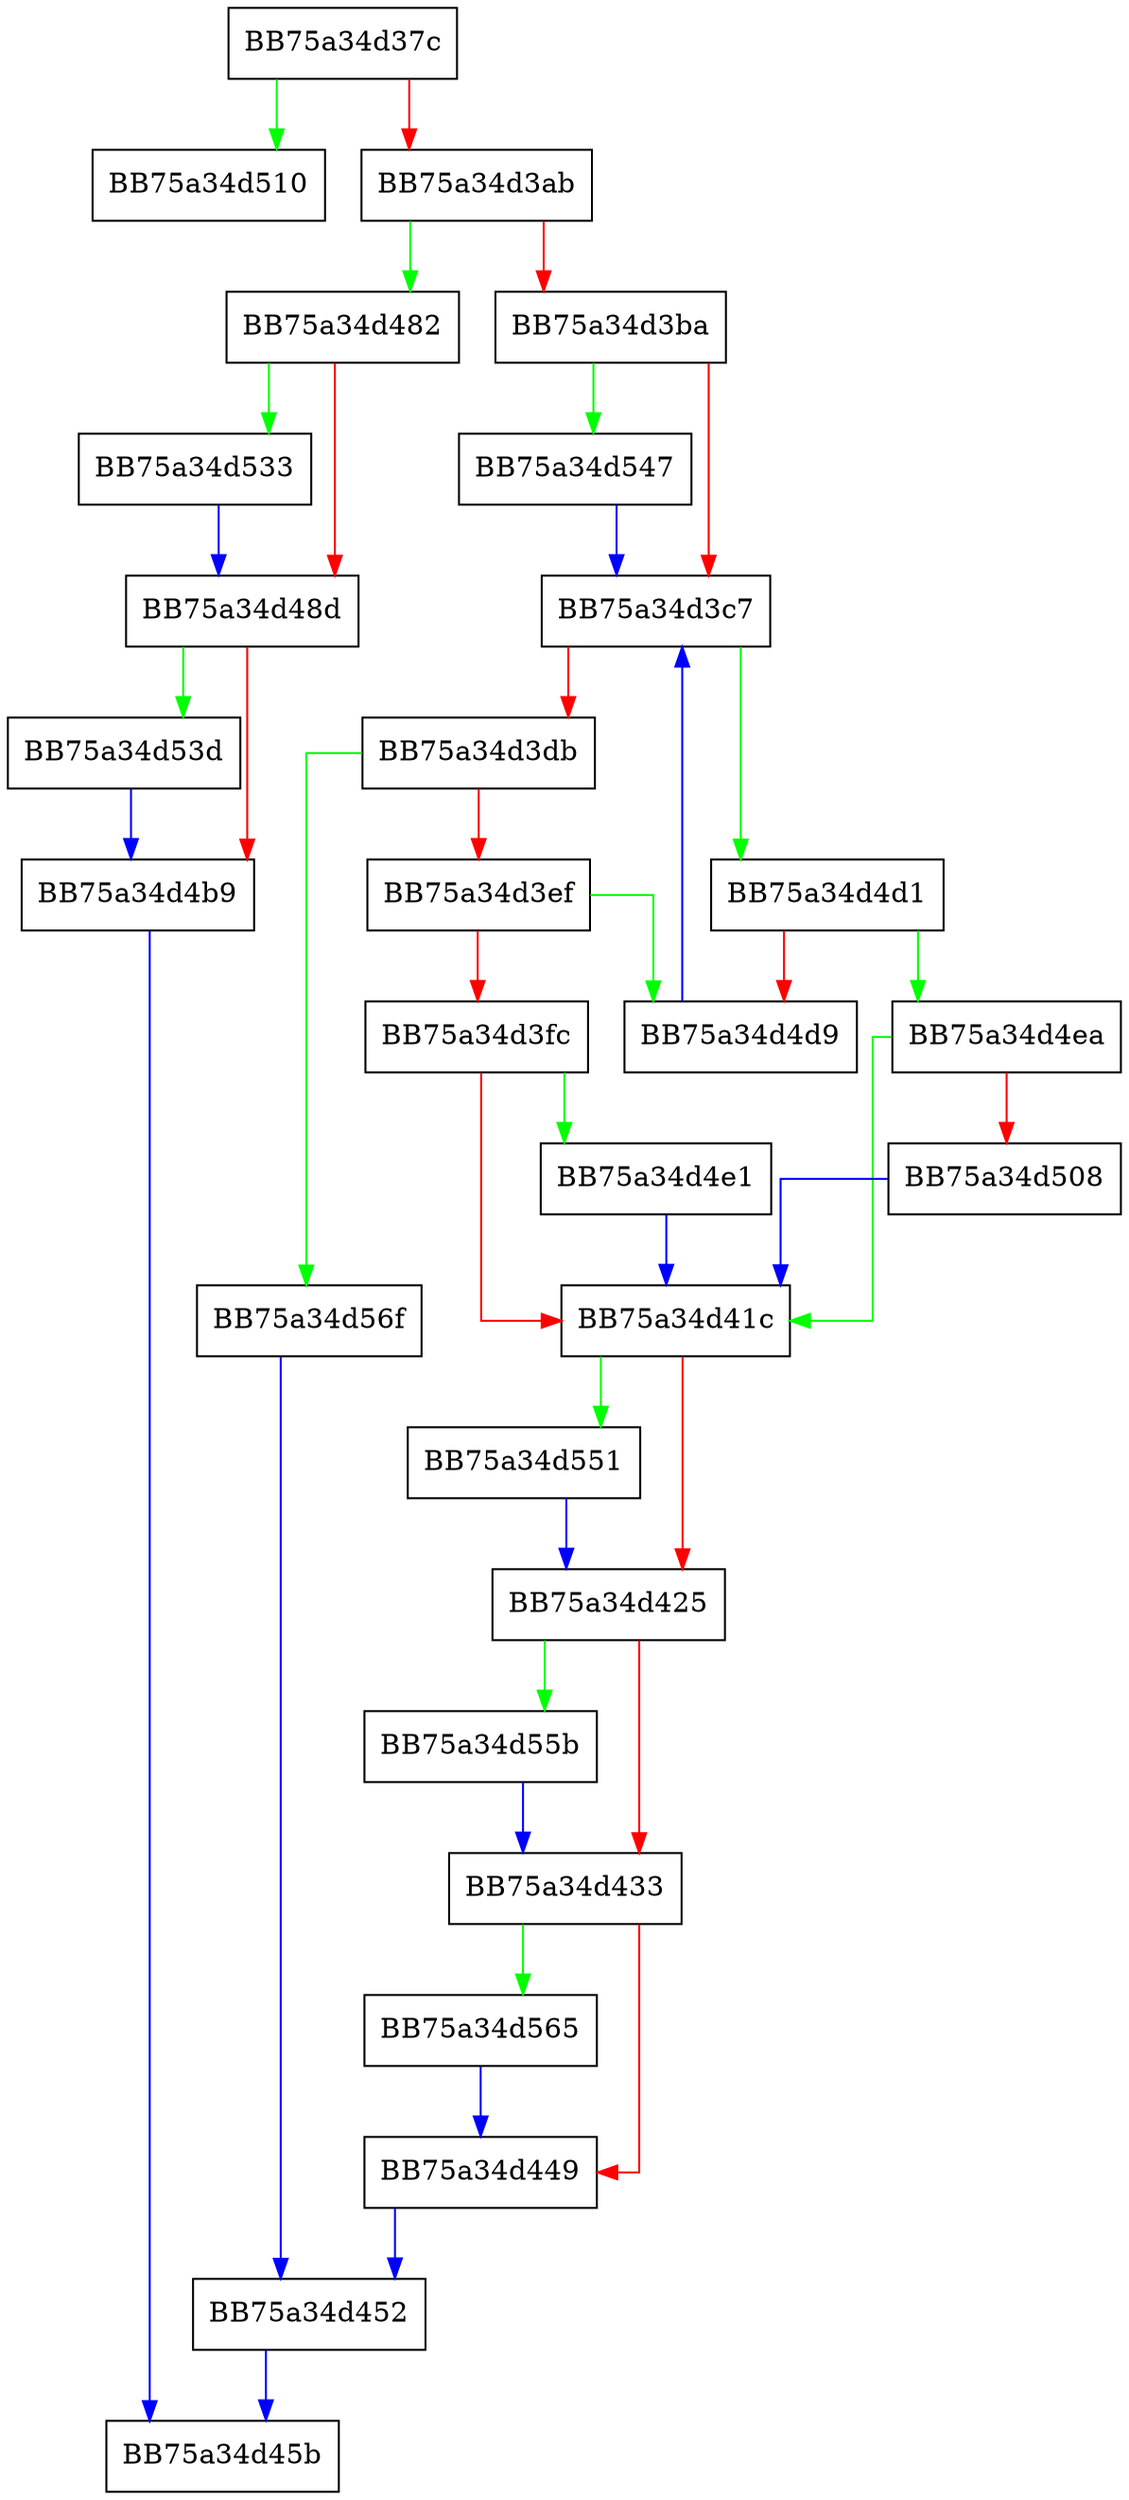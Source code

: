 digraph insert {
  node [shape="box"];
  graph [splines=ortho];
  BB75a34d37c -> BB75a34d510 [color="green"];
  BB75a34d37c -> BB75a34d3ab [color="red"];
  BB75a34d3ab -> BB75a34d482 [color="green"];
  BB75a34d3ab -> BB75a34d3ba [color="red"];
  BB75a34d3ba -> BB75a34d547 [color="green"];
  BB75a34d3ba -> BB75a34d3c7 [color="red"];
  BB75a34d3c7 -> BB75a34d4d1 [color="green"];
  BB75a34d3c7 -> BB75a34d3db [color="red"];
  BB75a34d3db -> BB75a34d56f [color="green"];
  BB75a34d3db -> BB75a34d3ef [color="red"];
  BB75a34d3ef -> BB75a34d4d9 [color="green"];
  BB75a34d3ef -> BB75a34d3fc [color="red"];
  BB75a34d3fc -> BB75a34d4e1 [color="green"];
  BB75a34d3fc -> BB75a34d41c [color="red"];
  BB75a34d41c -> BB75a34d551 [color="green"];
  BB75a34d41c -> BB75a34d425 [color="red"];
  BB75a34d425 -> BB75a34d55b [color="green"];
  BB75a34d425 -> BB75a34d433 [color="red"];
  BB75a34d433 -> BB75a34d565 [color="green"];
  BB75a34d433 -> BB75a34d449 [color="red"];
  BB75a34d449 -> BB75a34d452 [color="blue"];
  BB75a34d452 -> BB75a34d45b [color="blue"];
  BB75a34d482 -> BB75a34d533 [color="green"];
  BB75a34d482 -> BB75a34d48d [color="red"];
  BB75a34d48d -> BB75a34d53d [color="green"];
  BB75a34d48d -> BB75a34d4b9 [color="red"];
  BB75a34d4b9 -> BB75a34d45b [color="blue"];
  BB75a34d4d1 -> BB75a34d4ea [color="green"];
  BB75a34d4d1 -> BB75a34d4d9 [color="red"];
  BB75a34d4d9 -> BB75a34d3c7 [color="blue"];
  BB75a34d4e1 -> BB75a34d41c [color="blue"];
  BB75a34d4ea -> BB75a34d41c [color="green"];
  BB75a34d4ea -> BB75a34d508 [color="red"];
  BB75a34d508 -> BB75a34d41c [color="blue"];
  BB75a34d533 -> BB75a34d48d [color="blue"];
  BB75a34d53d -> BB75a34d4b9 [color="blue"];
  BB75a34d547 -> BB75a34d3c7 [color="blue"];
  BB75a34d551 -> BB75a34d425 [color="blue"];
  BB75a34d55b -> BB75a34d433 [color="blue"];
  BB75a34d565 -> BB75a34d449 [color="blue"];
  BB75a34d56f -> BB75a34d452 [color="blue"];
}